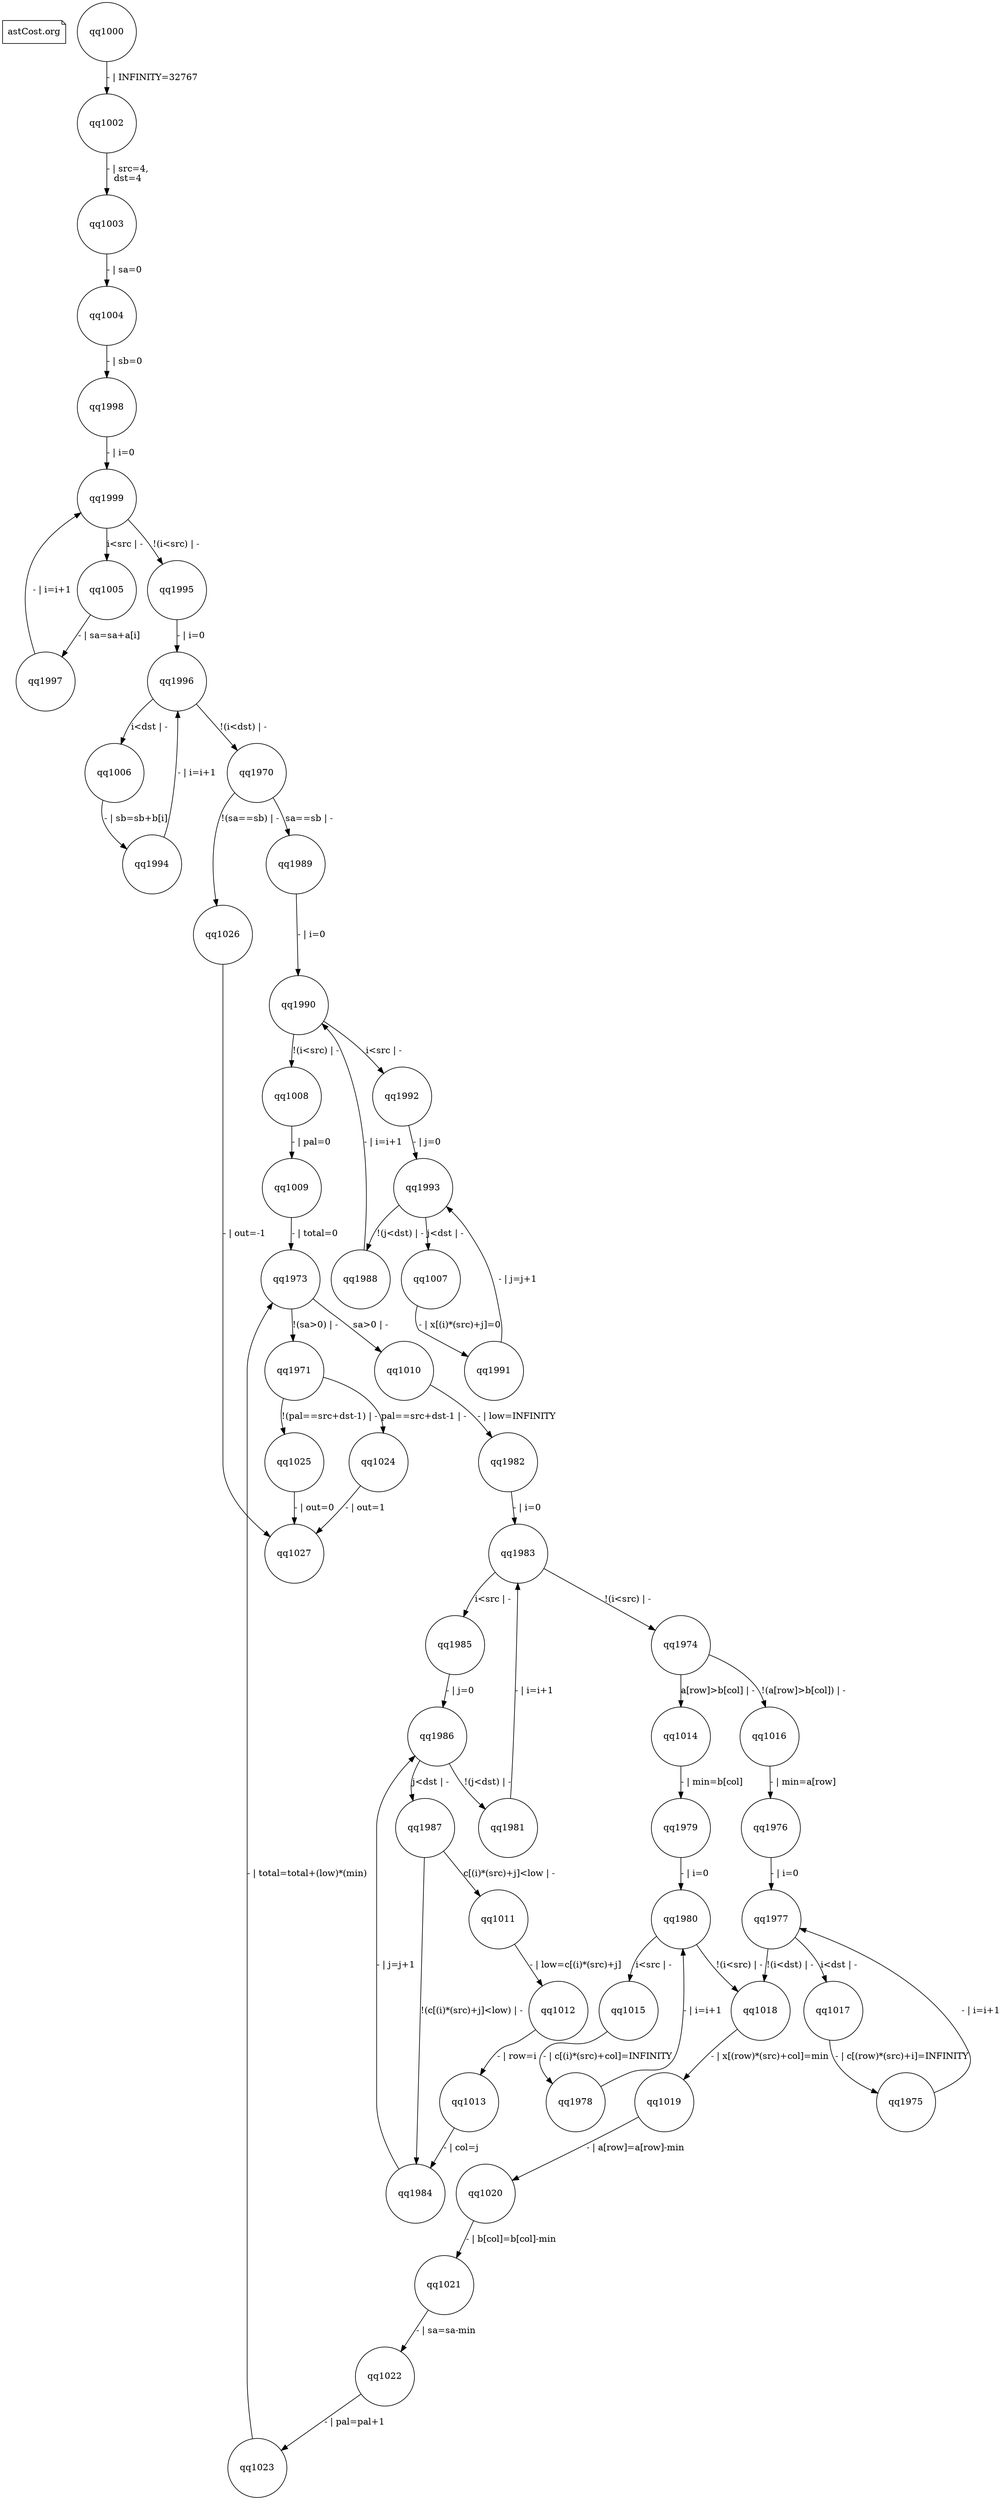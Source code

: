 digraph fsmdIndot {

"astCost.org" [shape=note];
qq1000 [shape=circle];
qq1002 [shape=circle];
qq1000 -> qq1002 [label="- | INFINITY=32767"];
qq1002 [shape=circle];
qq1003 [shape=circle];
qq1002 -> qq1003 [label="- | src=4,\ndst=4"];
qq1003 [shape=circle];
qq1004 [shape=circle];
qq1003 -> qq1004 [label="- | sa=0"];
qq1004 [shape=circle];
qq1998 [shape=circle];
qq1004 -> qq1998 [label="- | sb=0"];
qq1005 [shape=circle];
qq1997 [shape=circle];
qq1005 -> qq1997 [label="- | sa=sa+a[i]"];
qq1006 [shape=circle];
qq1994 [shape=circle];
qq1006 -> qq1994 [label="- | sb=sb+b[i]"];
qq1007 [shape=circle];
qq1991 [shape=circle];
qq1007 -> qq1991 [label="- | x[(i)*(src)+j]=0"];
qq1008 [shape=circle];
qq1009 [shape=circle];
qq1008 -> qq1009 [label="- | pal=0"];
qq1009 [shape=circle];
qq1973 [shape=circle];
qq1009 -> qq1973 [label="- | total=0"];
qq1010 [shape=circle];
qq1982 [shape=circle];
qq1010 -> qq1982 [label="- | low=INFINITY"];
qq1011 [shape=circle];
qq1012 [shape=circle];
qq1011 -> qq1012 [label="- | low=c[(i)*(src)+j]"];
qq1012 [shape=circle];
qq1013 [shape=circle];
qq1012 -> qq1013 [label="- | row=i"];
qq1013 [shape=circle];
qq1984 [shape=circle];
qq1013 -> qq1984 [label="- | col=j"];
qq1014 [shape=circle];
qq1979 [shape=circle];
qq1014 -> qq1979 [label="- | min=b[col]"];
qq1015 [shape=circle];
qq1978 [shape=circle];
qq1015 -> qq1978 [label="- | c[(i)*(src)+col]=INFINITY"];
qq1016 [shape=circle];
qq1976 [shape=circle];
qq1016 -> qq1976 [label="- | min=a[row]"];
qq1017 [shape=circle];
qq1975 [shape=circle];
qq1017 -> qq1975 [label="- | c[(row)*(src)+i]=INFINITY"];
qq1018 [shape=circle];
qq1019 [shape=circle];
qq1018 -> qq1019 [label="- | x[(row)*(src)+col]=min"];
qq1019 [shape=circle];
qq1020 [shape=circle];
qq1019 -> qq1020 [label="- | a[row]=a[row]-min"];
qq1020 [shape=circle];
qq1021 [shape=circle];
qq1020 -> qq1021 [label="- | b[col]=b[col]-min"];
qq1021 [shape=circle];
qq1022 [shape=circle];
qq1021 -> qq1022 [label="- | sa=sa-min"];
qq1022 [shape=circle];
qq1023 [shape=circle];
qq1022 -> qq1023 [label="- | pal=pal+1"];
qq1023 [shape=circle];
qq1973 [shape=circle];
qq1023 -> qq1973 [label="- | total=total+(low)*(min)"];
qq1024 [shape=circle];
qq1027 [shape=circle];
qq1024 -> qq1027 [label="- | out=1"];
qq1025 [shape=circle];
qq1027 [shape=circle];
qq1025 -> qq1027 [label="- | out=0"];
qq1026 [shape=circle];
qq1027 [shape=circle];
qq1026 -> qq1027 [label="- | out=-1"];
qq1970 [shape=circle];
qq1989 [shape=circle];
qq1970 -> qq1989 [label="sa==sb | -"];
qq1026 [shape=circle];
qq1970 -> qq1026 [label="!(sa==sb) | -"];
qq1971 [shape=circle];
qq1024 [shape=circle];
qq1971 -> qq1024 [label="pal==src+dst-1 | -"];
qq1025 [shape=circle];
qq1971 -> qq1025 [label="!(pal==src+dst-1) | -"];
qq1973 [shape=circle];
qq1010 [shape=circle];
qq1973 -> qq1010 [label="sa>0 | -"];
qq1971 [shape=circle];
qq1973 -> qq1971 [label="!(sa>0) | -"];
qq1974 [shape=circle];
qq1014 [shape=circle];
qq1974 -> qq1014 [label="a[row]>b[col] | -"];
qq1016 [shape=circle];
qq1974 -> qq1016 [label="!(a[row]>b[col]) | -"];
qq1975 [shape=circle];
qq1977 [shape=circle];
qq1975 -> qq1977 [label="- | i=i+1"];
qq1976 [shape=circle];
qq1977 [shape=circle];
qq1976 -> qq1977 [label="- | i=0"];
qq1977 [shape=circle];
qq1017 [shape=circle];
qq1977 -> qq1017 [label="i<dst | -"];
qq1018 [shape=circle];
qq1977 -> qq1018 [label="!(i<dst) | -"];
qq1978 [shape=circle];
qq1980 [shape=circle];
qq1978 -> qq1980 [label="- | i=i+1"];
qq1979 [shape=circle];
qq1980 [shape=circle];
qq1979 -> qq1980 [label="- | i=0"];
qq1980 [shape=circle];
qq1015 [shape=circle];
qq1980 -> qq1015 [label="i<src | -"];
qq1018 [shape=circle];
qq1980 -> qq1018 [label="!(i<src) | -"];
qq1981 [shape=circle];
qq1983 [shape=circle];
qq1981 -> qq1983 [label="- | i=i+1"];
qq1982 [shape=circle];
qq1983 [shape=circle];
qq1982 -> qq1983 [label="- | i=0"];
qq1983 [shape=circle];
qq1985 [shape=circle];
qq1983 -> qq1985 [label="i<src | -"];
qq1974 [shape=circle];
qq1983 -> qq1974 [label="!(i<src) | -"];
qq1984 [shape=circle];
qq1986 [shape=circle];
qq1984 -> qq1986 [label="- | j=j+1"];
qq1985 [shape=circle];
qq1986 [shape=circle];
qq1985 -> qq1986 [label="- | j=0"];
qq1986 [shape=circle];
qq1987 [shape=circle];
qq1986 -> qq1987 [label="j<dst | -"];
qq1981 [shape=circle];
qq1986 -> qq1981 [label="!(j<dst) | -"];
qq1987 [shape=circle];
qq1011 [shape=circle];
qq1987 -> qq1011 [label="c[(i)*(src)+j]<low | -"];
qq1984 [shape=circle];
qq1987 -> qq1984 [label="!(c[(i)*(src)+j]<low) | -"];
qq1988 [shape=circle];
qq1990 [shape=circle];
qq1988 -> qq1990 [label="- | i=i+1"];
qq1989 [shape=circle];
qq1990 [shape=circle];
qq1989 -> qq1990 [label="- | i=0"];
qq1990 [shape=circle];
qq1992 [shape=circle];
qq1990 -> qq1992 [label="i<src | -"];
qq1008 [shape=circle];
qq1990 -> qq1008 [label="!(i<src) | -"];
qq1991 [shape=circle];
qq1993 [shape=circle];
qq1991 -> qq1993 [label="- | j=j+1"];
qq1992 [shape=circle];
qq1993 [shape=circle];
qq1992 -> qq1993 [label="- | j=0"];
qq1993 [shape=circle];
qq1007 [shape=circle];
qq1993 -> qq1007 [label="j<dst | -"];
qq1988 [shape=circle];
qq1993 -> qq1988 [label="!(j<dst) | -"];
qq1994 [shape=circle];
qq1996 [shape=circle];
qq1994 -> qq1996 [label="- | i=i+1"];
qq1995 [shape=circle];
qq1996 [shape=circle];
qq1995 -> qq1996 [label="- | i=0"];
qq1996 [shape=circle];
qq1006 [shape=circle];
qq1996 -> qq1006 [label="i<dst | -"];
qq1970 [shape=circle];
qq1996 -> qq1970 [label="!(i<dst) | -"];
qq1997 [shape=circle];
qq1999 [shape=circle];
qq1997 -> qq1999 [label="- | i=i+1"];
qq1998 [shape=circle];
qq1999 [shape=circle];
qq1998 -> qq1999 [label="- | i=0"];
qq1999 [shape=circle];
qq1005 [shape=circle];
qq1999 -> qq1005 [label="i<src | -"];
qq1995 [shape=circle];
qq1999 -> qq1995 [label="!(i<src) | -"];

}

